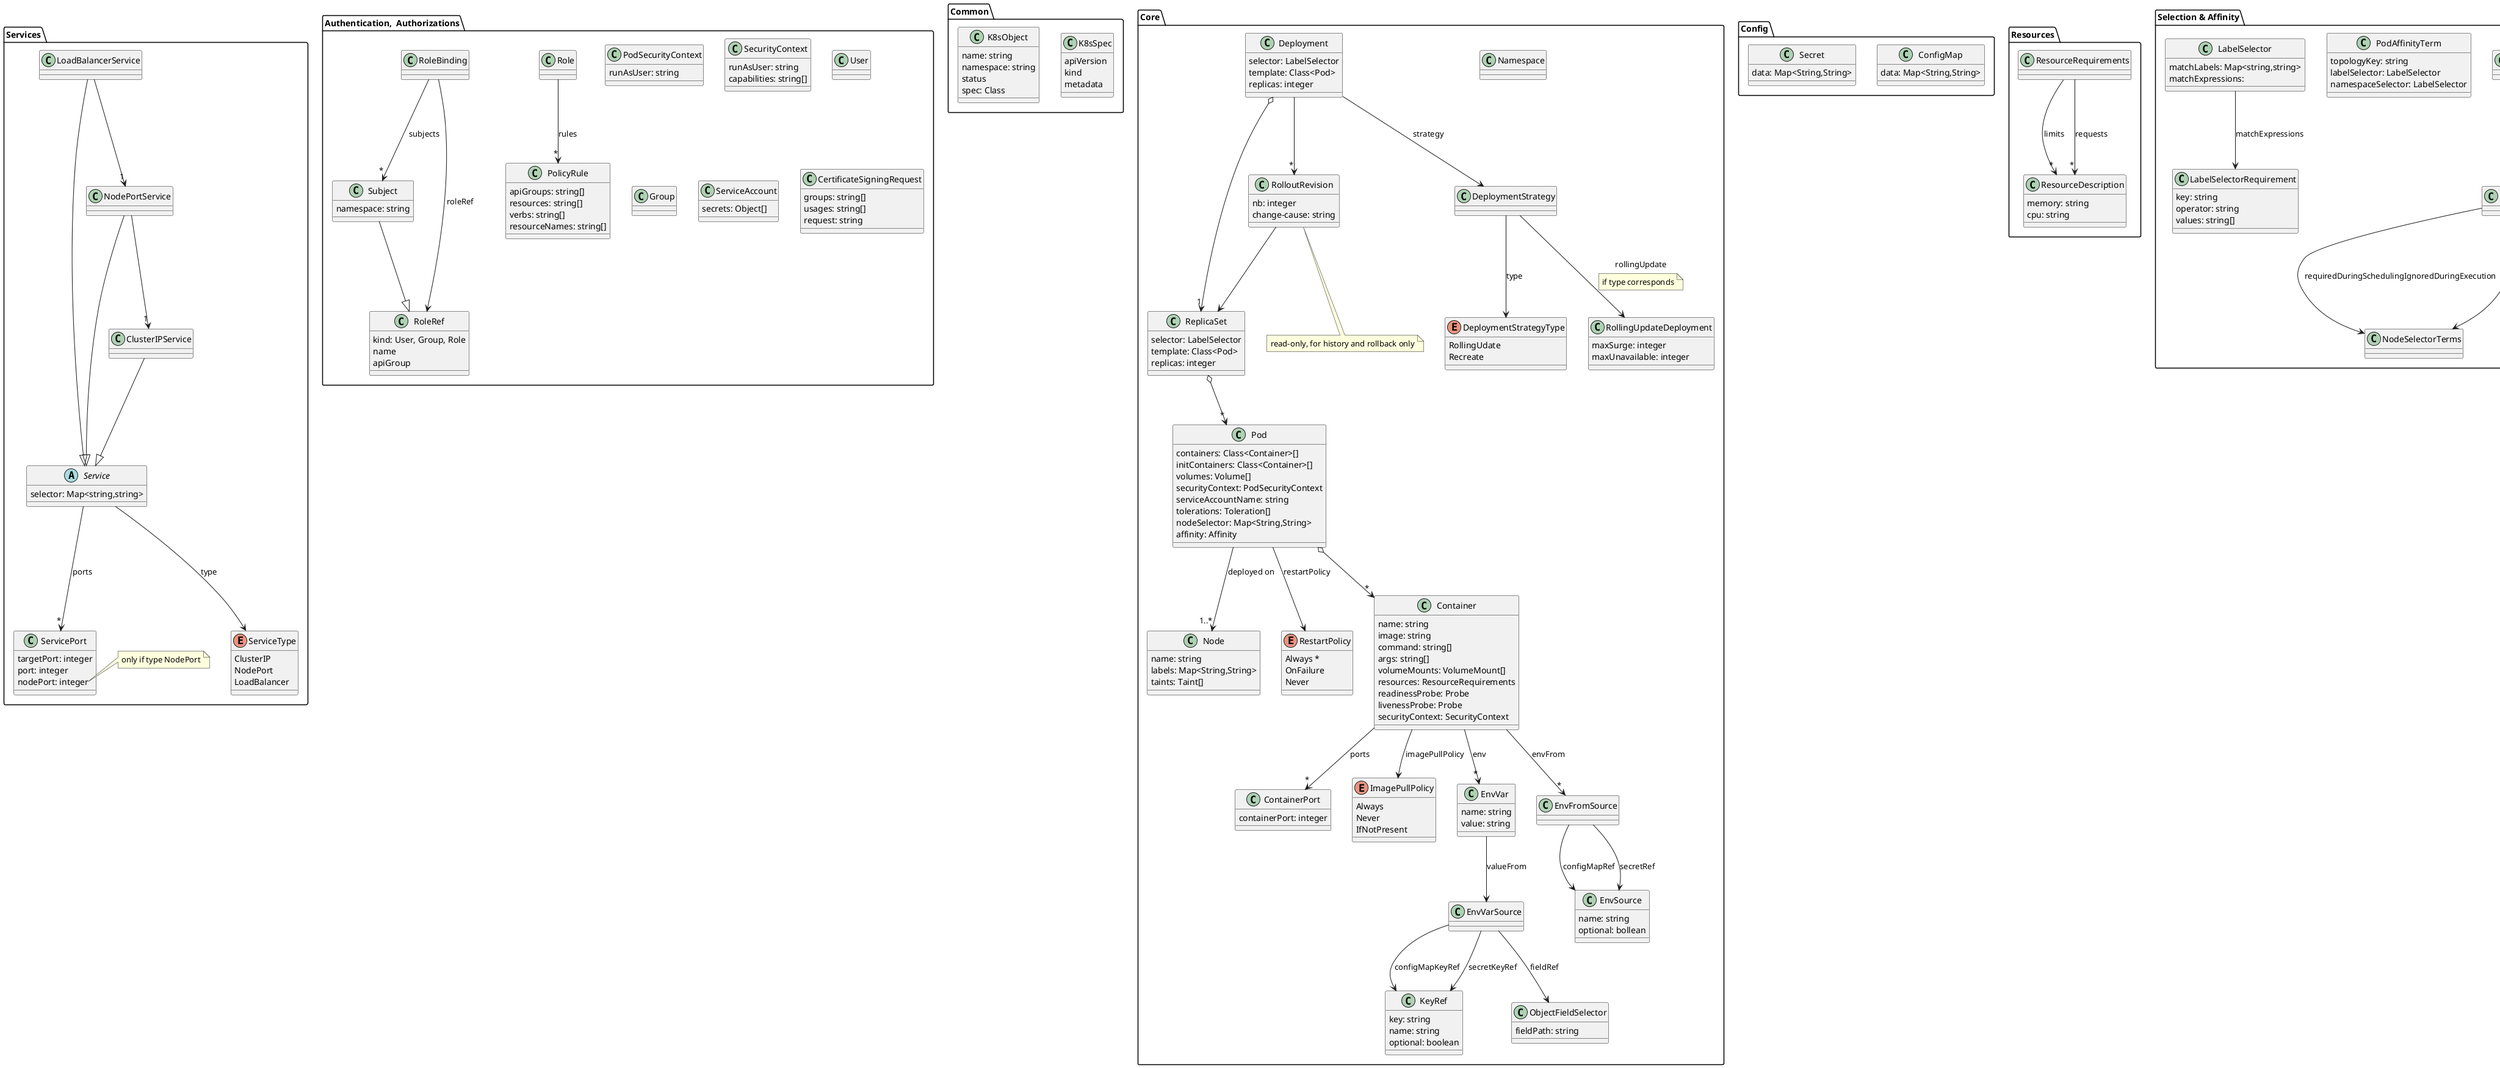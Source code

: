 @startuml

package "Common" {
class K8sSpec{
apiVersion
kind
metadata
}

class K8sObject{
name: string
namespace: string
status
spec: Class
}
}


package "Core" {


class Node{
name: string
labels: Map<String,String>
taints: Taint[]
}

class Namespace{}

class Pod{
containers: Class<Container>[]
initContainers: Class<Container>[]
volumes: Volume[]
securityContext: PodSecurityContext
serviceAccountName: string
tolerations: Toleration[]
nodeSelector: Map<String,String>
affinity: Affinity
}
Pod --> RestartPolicy: restartPolicy
enum RestartPolicy{
    Always *
    OnFailure
    Never
}

class ReplicaSet{
selector: LabelSelector
template: Class<Pod>
replicas: integer
}

class Deployment{
selector: LabelSelector
template: Class<Pod>
replicas: integer
}

Deployment o--> "1" ReplicaSet
Deployment --> "*" RolloutRevision
RolloutRevision --> ReplicaSet
ReplicaSet o--> "*" Pod
Pod --> "1..*" Node : deployed on
Pod o--> "*" Container

Deployment --> DeploymentStrategy: strategy
class DeploymentStrategy{

}
DeploymentStrategy --> DeploymentStrategyType: type
DeploymentStrategy --> RollingUpdateDeployment: rollingUpdate
note on link: if type corresponds

enum DeploymentStrategyType{
    RollingUdate
    Recreate
}
class RollingUpdateDeployment{
    maxSurge: integer
    maxUnavailable: integer
}

class RolloutRevision {
nb: integer
change-cause: string
}
note bottom: read-only, for history and rollback only


class Container{
name: string
image: string
command: string[]
args: string[]
volumeMounts: VolumeMount[]
resources: ResourceRequirements
readinessProbe: Probe
livenessProbe: Probe
securityContext: SecurityContext
}

Container -->"*" ContainerPort: ports
Container --> ImagePullPolicy: imagePullPolicy

class ContainerPort{
    containerPort: integer
}

class EnvVar{
    name: string
    value: string
}
Container -->"*" EnvVar : env
class EnvVarSource{
}
EnvVar --> EnvVarSource: valueFrom
EnvVarSource --> KeyRef: configMapKeyRef
EnvVarSource --> KeyRef: secretKeyRef
EnvVarSource --> ObjectFieldSelector: fieldRef
class KeyRef{
    key: string
    name: string
    optional: boolean
}
class ObjectFieldSelector{
    fieldPath: string    
}

class EnvFromSource{

}
Container -->"*" EnvFromSource: envFrom
EnvFromSource --> EnvSource: configMapRef
EnvFromSource --> EnvSource: secretRef

class EnvSource{
    name: string
    optional: bollean
}

enum ImagePullPolicy{
    Always
    Never
    IfNotPresent
}

}

package "Config" {

class ConfigMap{
data: Map<String,String>
}
class Secret{
data: Map<String,String>
}

}

package "Authentication,  Authorizations" {

class PodSecurityContext{
runAsUser: string
}
class SecurityContext{
runAsUser: string
capabilities: string[]
}


class Role{

}
class PolicyRule{
apiGroups: string[]
resources: string[]
verbs: string[]
resourceNames: string[]
}
Role --> "*" PolicyRule: rules
RoleBinding --> "*" Subject: subjects
RoleBinding --> RoleRef: roleRef
class RoleBinding{}
class RoleRef{
kind: User, Group, Role
name
apiGroup
}
class Subject{
    namespace: string
}
Subject --|> RoleRef

class User{}
class Group{}

class ServiceAccount{
secrets: Object[]
}

class CertificateSigningRequest{
groups: string[]
usages: string[]
request: string
}
}

package "Resources" {

class ResourceRequirements{}

class ResourceDescription{
memory: string
cpu: string
}

ResourceRequirements --> "*" ResourceDescription: limits
ResourceRequirements --> "*" ResourceDescription: requests

}

package "Selection & Affinity" {

class Taint{
key: string
value: string
}

enum TaintEffect{
NoSchedule
PreferNoSchedule
NoExecute
}

Taint --> TaintEffect: effect


class Toleration {
key: string
value: string
operator: Operator
}
Toleration --> TaintEffect: effect


class Affinity{}
class NodeAffinity{}

Affinity --> NodeAffinity: nodeAffinity

NodeAffinity --> NodeSelectorTerms: requiredDuringSchedulingIgnoredDuringExecution
NodeAffinity --> NodeSelectorTerms: preferredDuringSchedulingIgnoredDuringExecution

class PodAffinityTerm{
topologyKey: string
labelSelector: LabelSelector
namespaceSelector: LabelSelector
}

class LabelSelector{
matchLabels: Map<string,string>
matchExpressions: 
}

class LabelSelectorRequirement{
key: string
operator: string
values: string[]
}
LabelSelector --> LabelSelectorRequirement: matchExpressions

}


package "Probes" {
Probe --> HttpGetAction: httpGet
class Probe{
initialDelaySeconds: integer
periodSeconds: integer
failureTheshold: integer
}
class HttpGetAction{
path: string
port: integer
}

}

package "Jobs" {


class Job{
template: Class<Pod>
completions: integer
parallelism: integer
backoffLimit: integer
}

class CronJob{
schedule: string
jobTemplate: Class<Job>
}

CronJob o--> "*" Job

}

package "Services" {

abstract class Service{
selector: Map<string,string>
}

enum ServiceType{
ClusterIP
NodePort
LoadBalancer
}
Service --> ServiceType: type


class ClusterIPService{
}
ClusterIPService --|> Service

class NodePortService{

}
NodePortService --> "1" ClusterIPService
NodePortService --|> Service

class LoadBalancerService{

}
LoadBalancerService --> "1" NodePortService
LoadBalancerService --|> Service

class ServicePort{
targetPort: integer
port: integer
nodePort: integer
}
note right of ServicePort::nodePort
    only if type NodePort
end note

Service -->"*" ServicePort: ports

}

package "Ingress" {


class Ingress{}
class IngressBackend{
name: string
port: PortNumber
}
Ingress --> IngressBackend: defaultBackend

enum IngressPathType{
Prefix
Exact
ImplementationSpecific
}


class IngressRule{
host: string [0..1]
}
Ingress ---> "*" IngressRule: rules

class HTTPIngressRuleValue{
path: string
}
IngressRule --> "*" HTTPIngressRuleValue: http
HTTPIngressRuleValue --> "1" IngressBackend: backend
HTTPIngressRuleValue --> IngressPathType: pathType
}

package "NetworkPolicies" {


class NetworkPolicy{
    podSelector: LabelSelector
}
NetworkPolicy --> "*" NetworkPolicyIngressRule: ingress
NetworkPolicy --> "*" NetworkPolicyEgressRule: egress

NetworkPolicy --> "*" NetworkPolicyType: policyTypes

enum NetworkPolicyType{
Ingress
Egress
}


class NetworkPolicyIngressRule{
ports: NetworkPolicyPort[]
}
class NetworkPolicyEgressRule{
ports: NetworkPolicyPort[]
}

NetworkPolicyIngressRule -->"*" NetworkPolicyPeer: from
NetworkPolicyEgressRule -->"*" NetworkPolicyPeer: to

class NetworkPolicyPeer{
podSelector: LabelSelector
namespaceSelector: Selector
}

class NetworkPolicyPort{
    port: integer
    protocol: string
}
}

package "Volumes" {

class Volume{
name
... depends on volume type
}

class VolumeMount{
name: string
mountPath: string
subPath: string
}
VolumeMount -->"1" Volume

PersistentVolume -->"*" AccessMode: accessModes
PersistentVolume --> PVReclaimPolicy: persistentVolumeReclaimPolicy
class PersistentVolume{
... depends on PV type
}
enum AccessMode{
ReadWriteOnce
ReadWriteMany
ReadOnlyMany
}

class Capacity{
storage: MemoryType
}
enum PVReclaimPolicy{
Retain
Delete
Recycle
}

PersistentVolume -- PersistentVolumeClaim: mapped 1-1
class PersistentVolumeClaim{
accessModes: AccessMode[]
resources: Resources
storageClassName: string
}

PersistentVolume --> Capacity: capacity


class StorageClass{
provisioner: string
parameters: Object[]
}
StorageClass --> PersistentVolume
note on link
    creates 1 for each pod/deployment using a PVC
end note
}

package "StatefulSet" {

class StatefulSet{
serviceName: string
volumeClaimTemplate: Class<PersistentVolumeClaim>
}
enum PodManagementPolicy{
OrderedReady
Parallel
}
StatefulSet --> PodManagementPolicy: podManagementPolicy

}

package "CLI" {

class KubeConfig{}

class Context{
name: string
namespace: string
}


class ConfigUser{
name
}

class ConfigUserDef{
client-certificate
client-key
}


class ConfigCluster{
name
}

class ConfigClusterDef{
server: string
certificate-authority: string
certificate-authority-data: string
}
note bottom
    Either certificate-authority (path) 
    or certificate-authority-data (base64)
end note

KubeConfig -->"*" Context: contexts
KubeConfig -->"*" ConfigCluster: clusters
KubeConfig -->"*" ConfigUser: users

Context --> ConfigUser: user
Context --> ConfigCluster: cluster
ConfigCluster --> ConfigClusterDef: cluster

ConfigUser --> ConfigUserDef: user
}

@enduml

